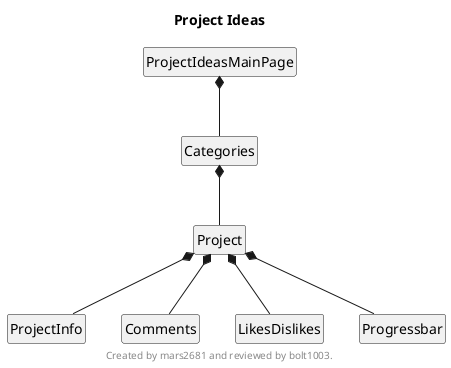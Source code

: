 @startuml
title Project Ideas
footer 
Created by mars2681 and reviewed by bolt1003.
endfooter
hide circles
hide members

ProjectIdeasMainPage *-down-  Categories
Categories *-down- Project
Project *-- ProjectInfo
Project *-- Comments
Project *-- LikesDislikes
Project *-- Progressbar

@enduml